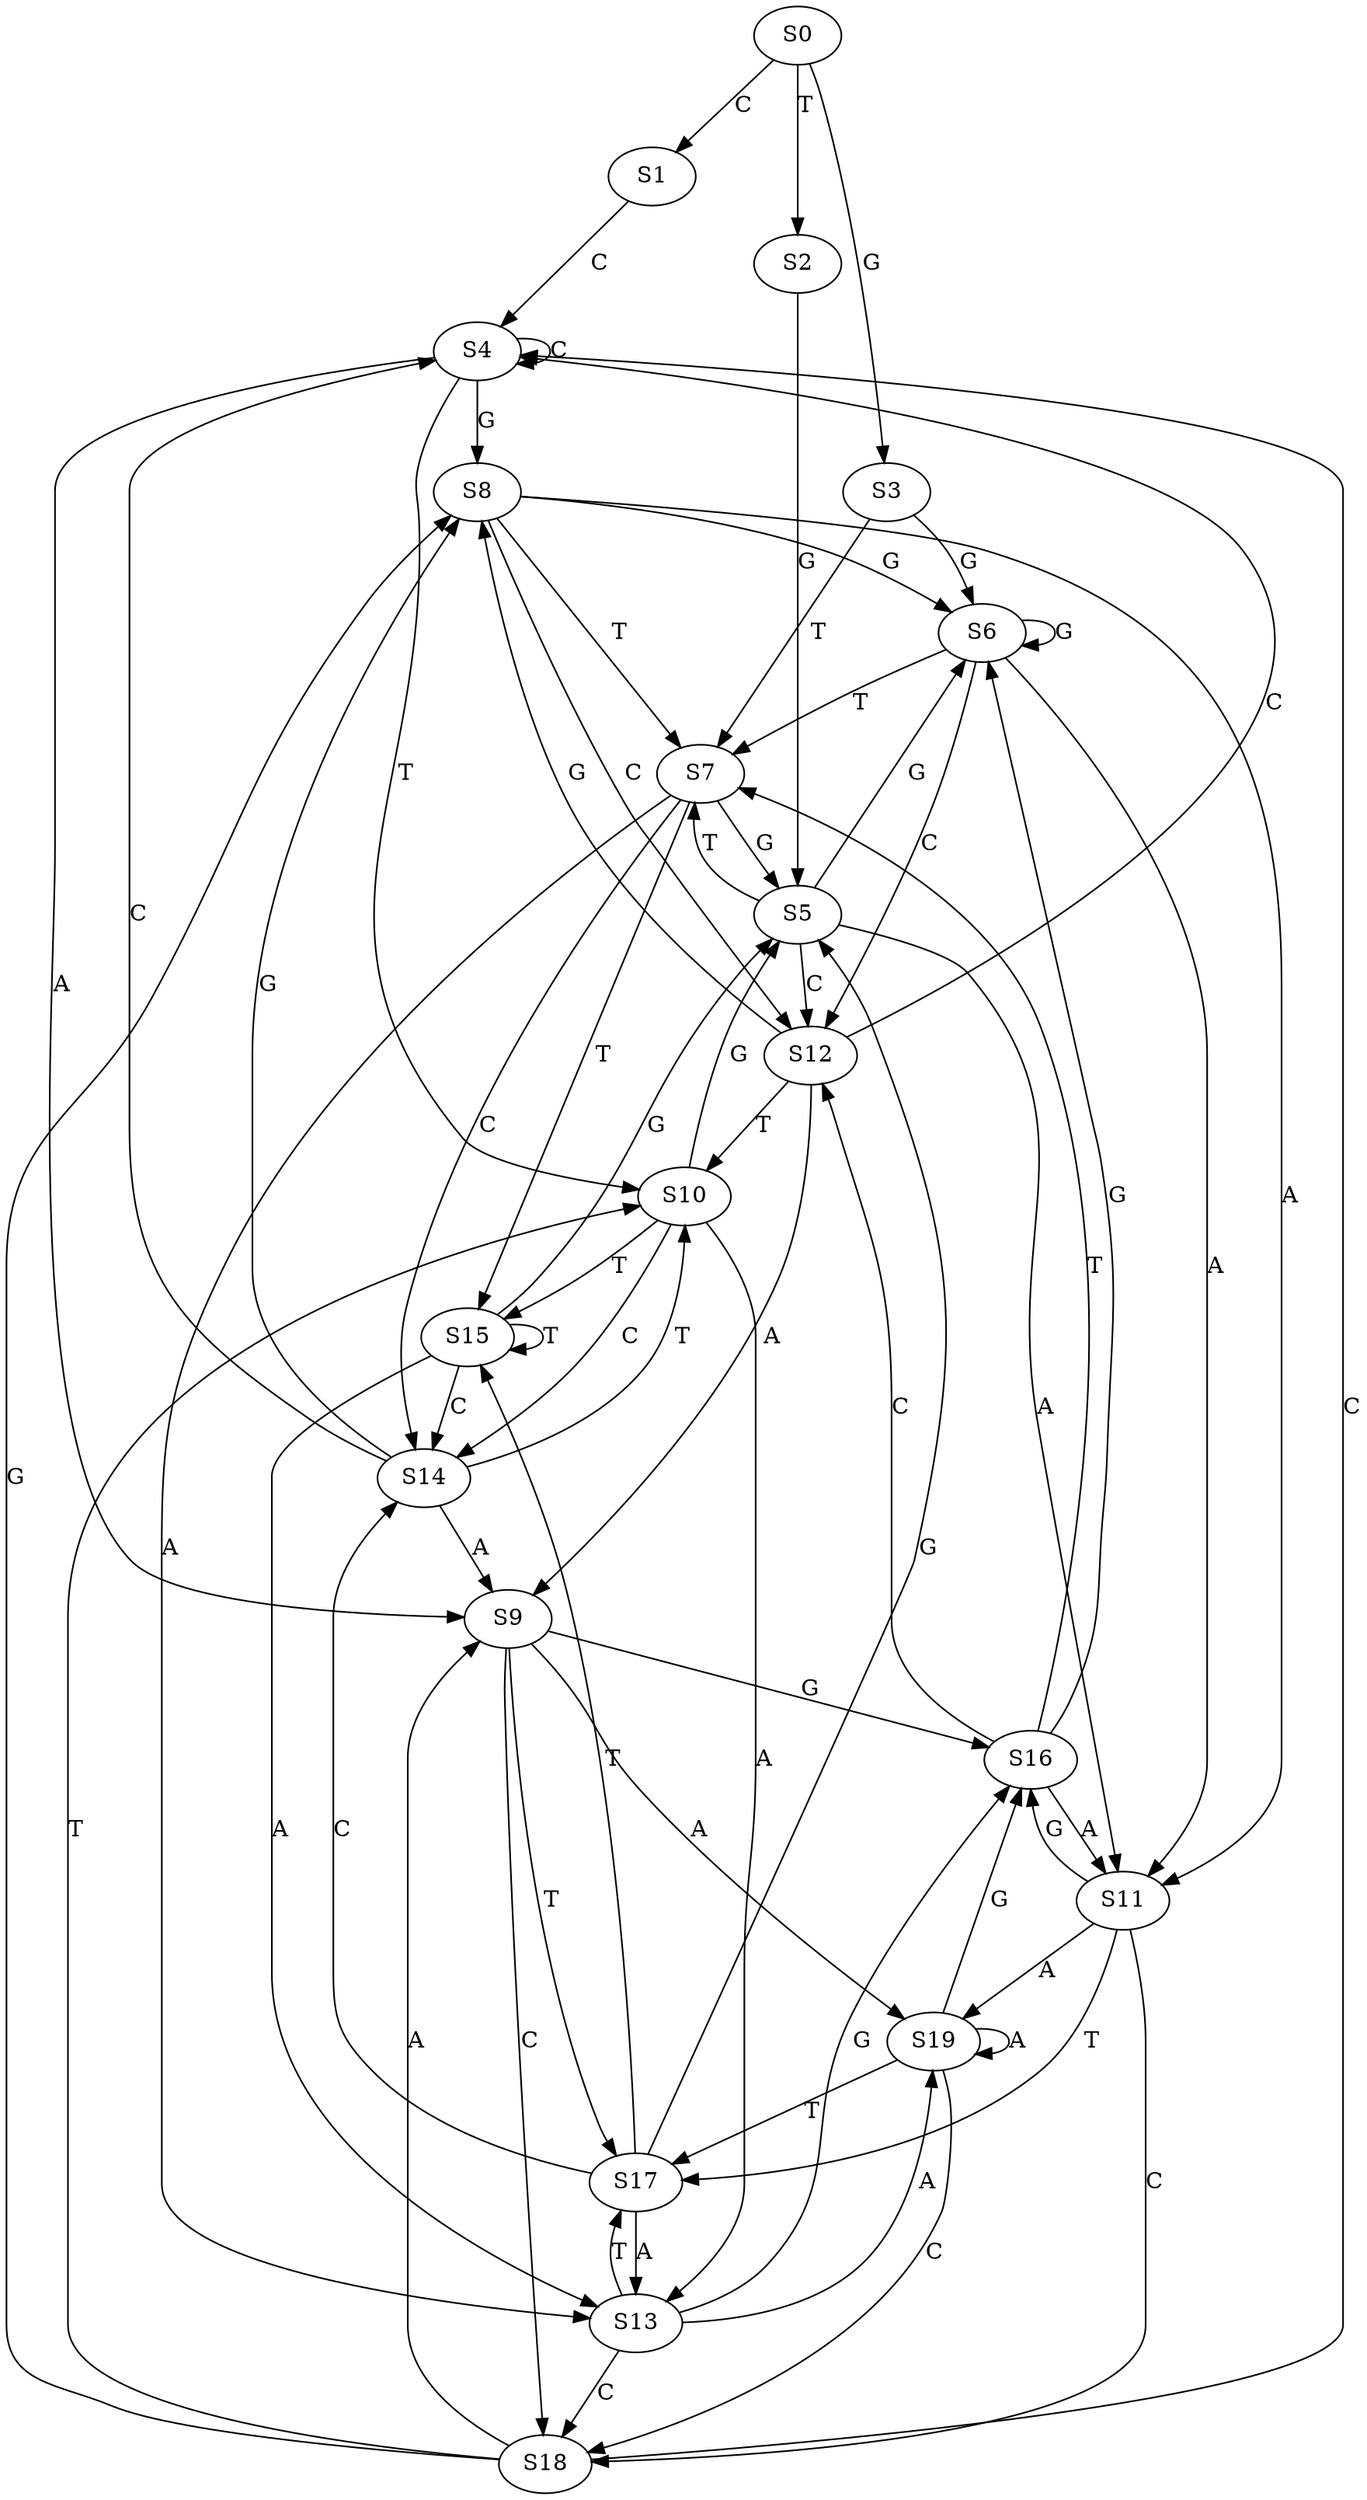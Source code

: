 strict digraph  {
	S0 -> S1 [ label = C ];
	S0 -> S2 [ label = T ];
	S0 -> S3 [ label = G ];
	S1 -> S4 [ label = C ];
	S2 -> S5 [ label = G ];
	S3 -> S6 [ label = G ];
	S3 -> S7 [ label = T ];
	S4 -> S8 [ label = G ];
	S4 -> S4 [ label = C ];
	S4 -> S9 [ label = A ];
	S4 -> S10 [ label = T ];
	S5 -> S11 [ label = A ];
	S5 -> S7 [ label = T ];
	S5 -> S12 [ label = C ];
	S5 -> S6 [ label = G ];
	S6 -> S11 [ label = A ];
	S6 -> S7 [ label = T ];
	S6 -> S6 [ label = G ];
	S6 -> S12 [ label = C ];
	S7 -> S13 [ label = A ];
	S7 -> S14 [ label = C ];
	S7 -> S5 [ label = G ];
	S7 -> S15 [ label = T ];
	S8 -> S6 [ label = G ];
	S8 -> S7 [ label = T ];
	S8 -> S11 [ label = A ];
	S8 -> S12 [ label = C ];
	S9 -> S16 [ label = G ];
	S9 -> S17 [ label = T ];
	S9 -> S18 [ label = C ];
	S9 -> S19 [ label = A ];
	S10 -> S5 [ label = G ];
	S10 -> S14 [ label = C ];
	S10 -> S13 [ label = A ];
	S10 -> S15 [ label = T ];
	S11 -> S16 [ label = G ];
	S11 -> S19 [ label = A ];
	S11 -> S18 [ label = C ];
	S11 -> S17 [ label = T ];
	S12 -> S4 [ label = C ];
	S12 -> S10 [ label = T ];
	S12 -> S8 [ label = G ];
	S12 -> S9 [ label = A ];
	S13 -> S16 [ label = G ];
	S13 -> S17 [ label = T ];
	S13 -> S19 [ label = A ];
	S13 -> S18 [ label = C ];
	S14 -> S10 [ label = T ];
	S14 -> S8 [ label = G ];
	S14 -> S4 [ label = C ];
	S14 -> S9 [ label = A ];
	S15 -> S14 [ label = C ];
	S15 -> S5 [ label = G ];
	S15 -> S15 [ label = T ];
	S15 -> S13 [ label = A ];
	S16 -> S7 [ label = T ];
	S16 -> S6 [ label = G ];
	S16 -> S11 [ label = A ];
	S16 -> S12 [ label = C ];
	S17 -> S13 [ label = A ];
	S17 -> S14 [ label = C ];
	S17 -> S15 [ label = T ];
	S17 -> S5 [ label = G ];
	S18 -> S9 [ label = A ];
	S18 -> S10 [ label = T ];
	S18 -> S4 [ label = C ];
	S18 -> S8 [ label = G ];
	S19 -> S17 [ label = T ];
	S19 -> S18 [ label = C ];
	S19 -> S16 [ label = G ];
	S19 -> S19 [ label = A ];
}
